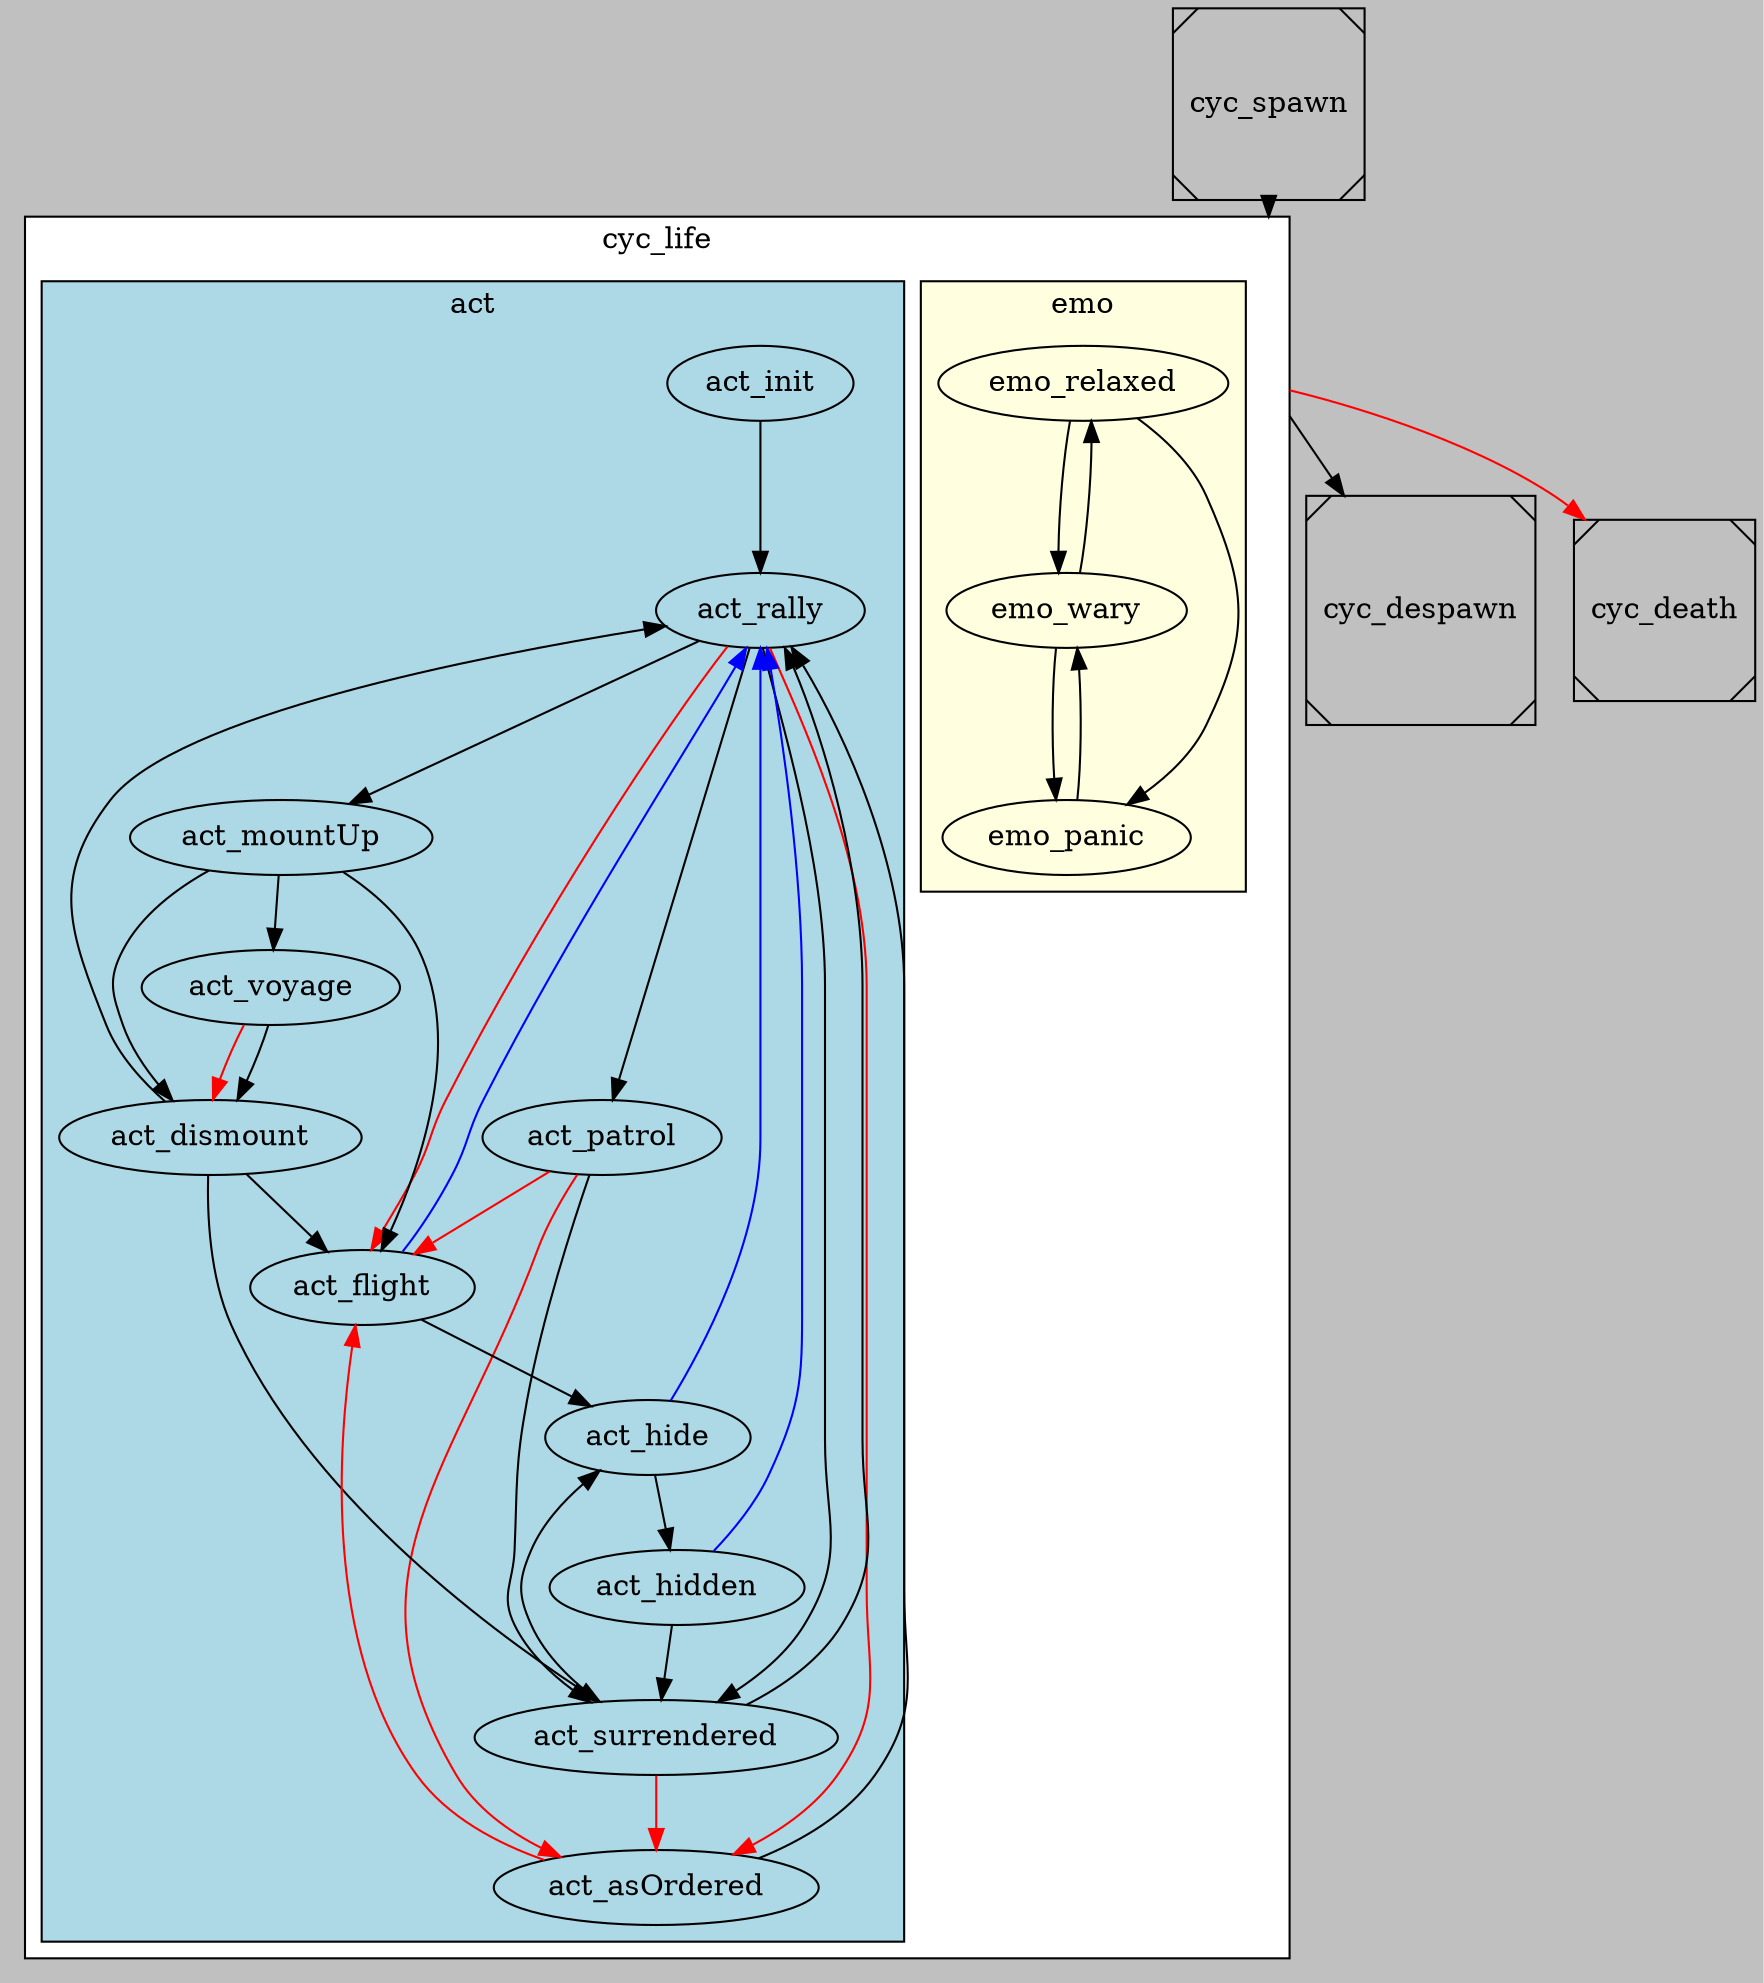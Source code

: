 digraph lifecycle {
    bgcolor="gray";
    compound=true;

    subgraph cluster_life {
        bgcolor="white";
        shape="Msquare";
        label="cyc_life";
        cluster_life_node [shape=point style=invis];

        subgraph cluster_emotions {
            bgcolor="lightyellow";
            label="emo";
            emo_relaxed -> emo_wary;
            {emo_wary, emo_relaxed} -> emo_panic;
            emo_panic -> emo_wary -> emo_relaxed;
        }

        subgraph cluster_activities {
            bgcolor="lightblue";
            label="act";
            act_rally -> act_patrol;
            act_rally -> act_mountUp;
            act_mountUp -> act_voyage;
            act_mountUp -> act_dismount;

            act_flight -> act_hide;
            act_hide -> act_hidden;

            {act_hidden, act_rally, act_patrol, act_dismount} -> act_surrendered;
            {act_rally, act_patrol, act_asOrdered} -> act_flight [color=red];

            act_voyage -> act_dismount [color=red]; # panic event
            act_voyage -> act_dismount;

            act_dismount -> act_flight;
            act_mountUp -> act_flight;

            {act_flight, act_hide, act_hidden} -> act_rally [color=blue] #de-panic event

            {act_init, act_dismount, act_surrendered} -> act_rally;

            act_surrendered -> act_hide;

            {act_rally, act_patrol, act_surrendered} -> act_asOrdered [color=red];

            act_asOrdered -> act_rally;
        }

    }

    cyc_spawn [shape=Msquare];
    cyc_despawn [shape=Msquare];
    cyc_death [shape=Msquare];

    cyc_spawn -> cluster_life_node [lhead=cluster_life];
    cluster_life_node -> cyc_despawn [ltail=cluster_life];
    cluster_life_node -> cyc_death [ltail=cluster_life color=red];
}

